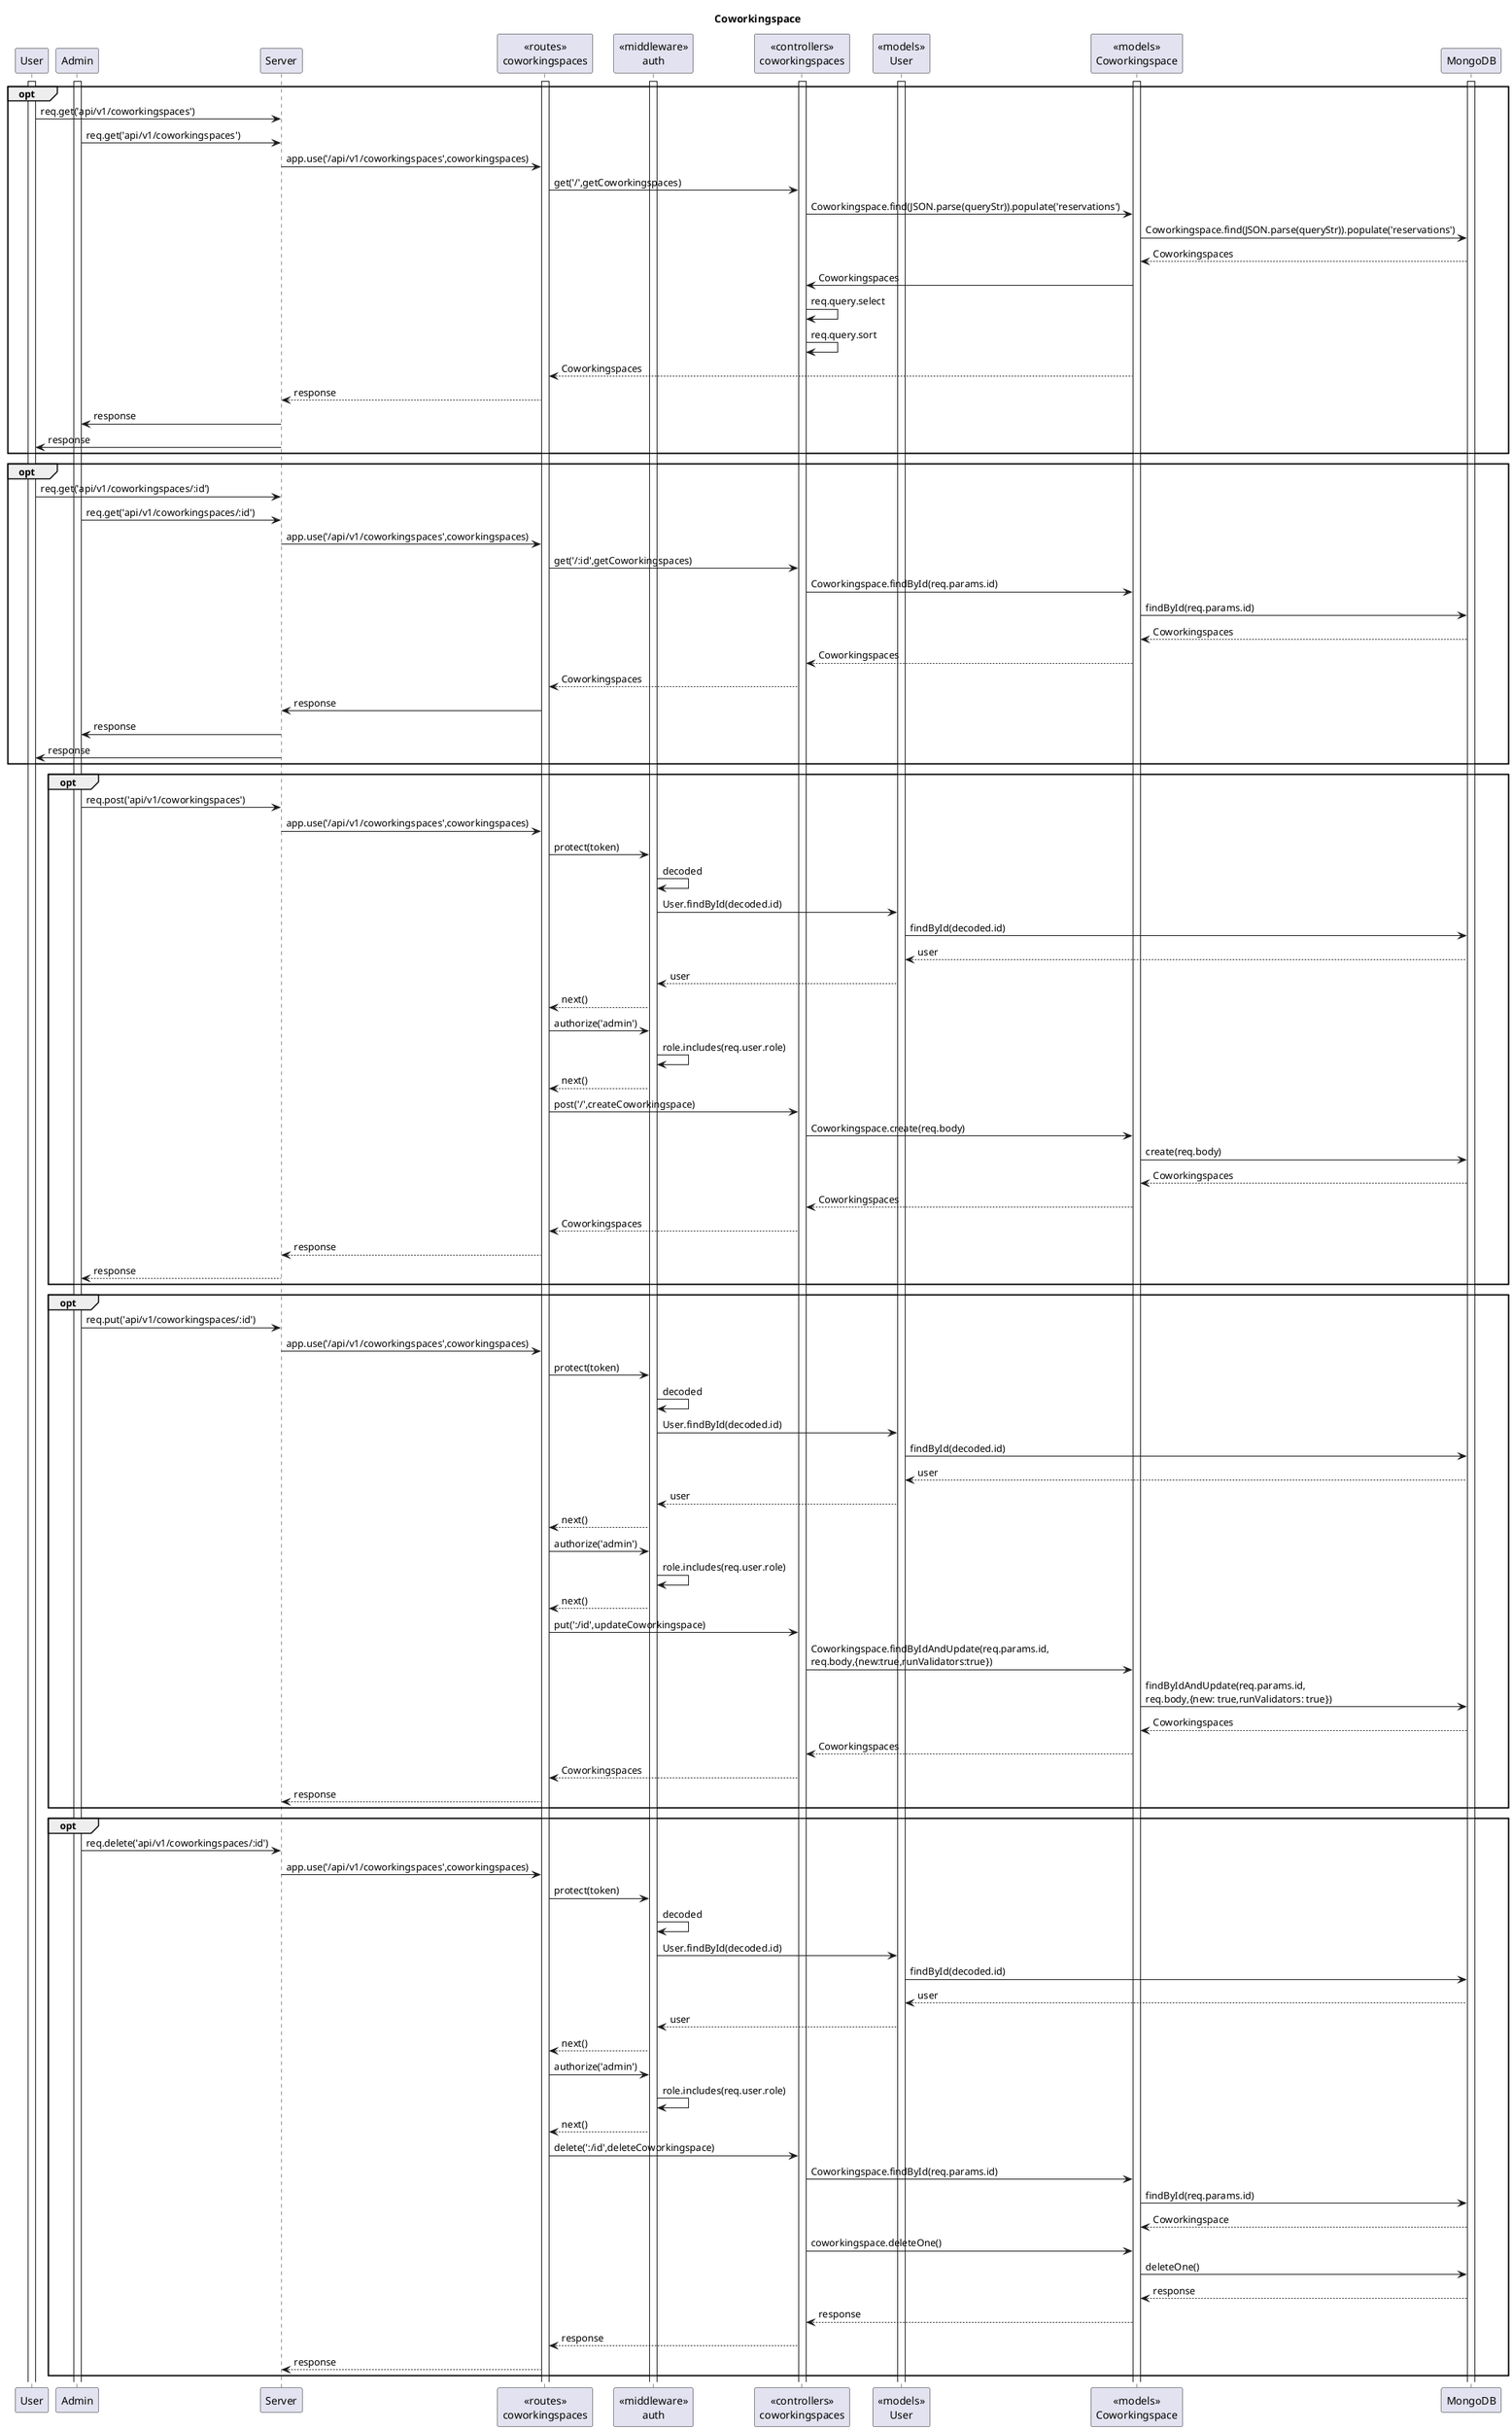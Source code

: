 @startuml Coworkingspaces

title "Coworkingspace"
participant "User" as user
participant "Admin" as admin
participant "Server" as server
participant "<<routes>>\ncoworkingspaces" as routesCoworkingspaces
participant "<<middleware>>\nauth" as middleware
participant "<<controllers>>\ncoworkingspaces" as controllersCoworkingspaces
participant "<<models>>\nUser" as modelsUser
participant "<<models>>\nCoworkingspace" as modelsCoworkingspaces
participant "MongoDB" as mongodb

    user ++
    admin ++ 
    routesCoworkingspaces ++
    middleware ++ 
    controllersCoworkingspaces ++
    modelsUser ++
    modelsCoworkingspaces ++
    mongodb ++

/'Get all coworkingspaces'/
opt
    user->server : req.get('api/v1/coworkingspaces')
    admin->server : req.get('api/v1/coworkingspaces')
    server->routesCoworkingspaces : app.use('/api/v1/coworkingspaces',coworkingspaces)
    routesCoworkingspaces -> controllersCoworkingspaces : get('/',getCoworkingspaces)
    controllersCoworkingspaces->modelsCoworkingspaces : Coworkingspace.find(JSON.parse(queryStr)).populate('reservations')
    modelsCoworkingspaces -> mongodb : Coworkingspace.find(JSON.parse(queryStr)).populate('reservations')
    mongodb-->modelsCoworkingspaces : Coworkingspaces
    modelsCoworkingspaces->controllersCoworkingspaces:Coworkingspaces
    controllersCoworkingspaces->controllersCoworkingspaces : req.query.select
    controllersCoworkingspaces->controllersCoworkingspaces : req.query.sort
    modelsCoworkingspaces-->routesCoworkingspaces:Coworkingspaces
    routesCoworkingspaces-->server : response
    server->admin : response
    server->user : response
end 

/'Get single coworkingspaces'/
opt
    user->server : req.get('api/v1/coworkingspaces/:id')
    admin->server : req.get('api/v1/coworkingspaces/:id')
    server->routesCoworkingspaces : app.use('/api/v1/coworkingspaces',coworkingspaces)
    routesCoworkingspaces->controllersCoworkingspaces : get('/:id',getCoworkingspaces)
    controllersCoworkingspaces->modelsCoworkingspaces : Coworkingspace.findById(req.params.id)
    modelsCoworkingspaces->mongodb : findById(req.params.id)
    mongodb-->modelsCoworkingspaces:Coworkingspaces
    modelsCoworkingspaces-->controllersCoworkingspaces:Coworkingspaces
    controllersCoworkingspaces-->routesCoworkingspaces:Coworkingspaces
    routesCoworkingspaces->server:response
    server->admin : response
    server->user : response
end

/'Create coworkingspaces'/
opt
    admin->server :req.post('api/v1/coworkingspaces')
    server->routesCoworkingspaces : app.use('/api/v1/coworkingspaces',coworkingspaces)
    routesCoworkingspaces->middleware : protect(token)
    middleware->middleware : decoded
    middleware->modelsUser : User.findById(decoded.id)
    modelsUser->mongodb :findById(decoded.id)
    mongodb-->modelsUser :user
    modelsUser-->middleware : user
    middleware-->routesCoworkingspaces : next()
    routesCoworkingspaces->middleware : authorize('admin')
    middleware->middleware : role.includes(req.user.role)
    middleware-->routesCoworkingspaces : next()
    routesCoworkingspaces->controllersCoworkingspaces : post('/',createCoworkingspace)
    controllersCoworkingspaces->modelsCoworkingspaces : Coworkingspace.create(req.body)
    modelsCoworkingspaces->mongodb : create(req.body)
    mongodb-->modelsCoworkingspaces: Coworkingspaces
    modelsCoworkingspaces-->controllersCoworkingspaces : Coworkingspaces
    controllersCoworkingspaces-->routesCoworkingspaces : Coworkingspaces
    routesCoworkingspaces-->server : response
    server-->admin : response
end


/'Update coworkingspaces'/
opt
    admin->server :req.put('api/v1/coworkingspaces/:id')
    server->routesCoworkingspaces : app.use('/api/v1/coworkingspaces',coworkingspaces)
    routesCoworkingspaces->middleware : protect(token)
    middleware->middleware : decoded
    middleware->modelsUser : User.findById(decoded.id)
    modelsUser->mongodb :findById(decoded.id)
    mongodb-->modelsUser :user
    modelsUser-->middleware : user
    middleware-->routesCoworkingspaces : next()
    routesCoworkingspaces->middleware : authorize('admin')
    middleware->middleware : role.includes(req.user.role)
    middleware-->routesCoworkingspaces : next()
    routesCoworkingspaces->controllersCoworkingspaces : put(':/id',updateCoworkingspace)
    controllersCoworkingspaces->modelsCoworkingspaces : Coworkingspace.findByIdAndUpdate(req.params.id,\nreq.body,{new:true,runValidators:true})
    modelsCoworkingspaces->mongodb : findByIdAndUpdate(req.params.id,\nreq.body,{new: true,runValidators: true})
    mongodb-->modelsCoworkingspaces : Coworkingspaces
    modelsCoworkingspaces-->controllersCoworkingspaces : Coworkingspaces
    controllersCoworkingspaces-->routesCoworkingspaces : Coworkingspaces
    routesCoworkingspaces-->server:response
end

/'Delete coworkingspaces'/
opt
    admin->server :req.delete('api/v1/coworkingspaces/:id')
    server->routesCoworkingspaces : app.use('/api/v1/coworkingspaces',coworkingspaces)
    routesCoworkingspaces->middleware : protect(token)
    middleware->middleware : decoded
    middleware->modelsUser : User.findById(decoded.id)
    modelsUser->mongodb : findById(decoded.id)
    mongodb-->modelsUser : user
    modelsUser-->middleware : user
    middleware-->routesCoworkingspaces : next()
    routesCoworkingspaces->middleware : authorize('admin')
    middleware->middleware : role.includes(req.user.role)
    middleware-->routesCoworkingspaces : next()
    routesCoworkingspaces->controllersCoworkingspaces : delete(':/id',deleteCoworkingspace)
    controllersCoworkingspaces->modelsCoworkingspaces : Coworkingspace.findById(req.params.id)
    modelsCoworkingspaces->mongodb : findById(req.params.id)
    mongodb-->modelsCoworkingspaces : Coworkingspace
    controllersCoworkingspaces->modelsCoworkingspaces : coworkingspace.deleteOne()
    modelsCoworkingspaces->mongodb : deleteOne()
    mongodb-->modelsCoworkingspaces : response
    modelsCoworkingspaces-->controllersCoworkingspaces : response
    controllersCoworkingspaces-->routesCoworkingspaces : response
    routesCoworkingspaces-->server : response
end

@enduml
